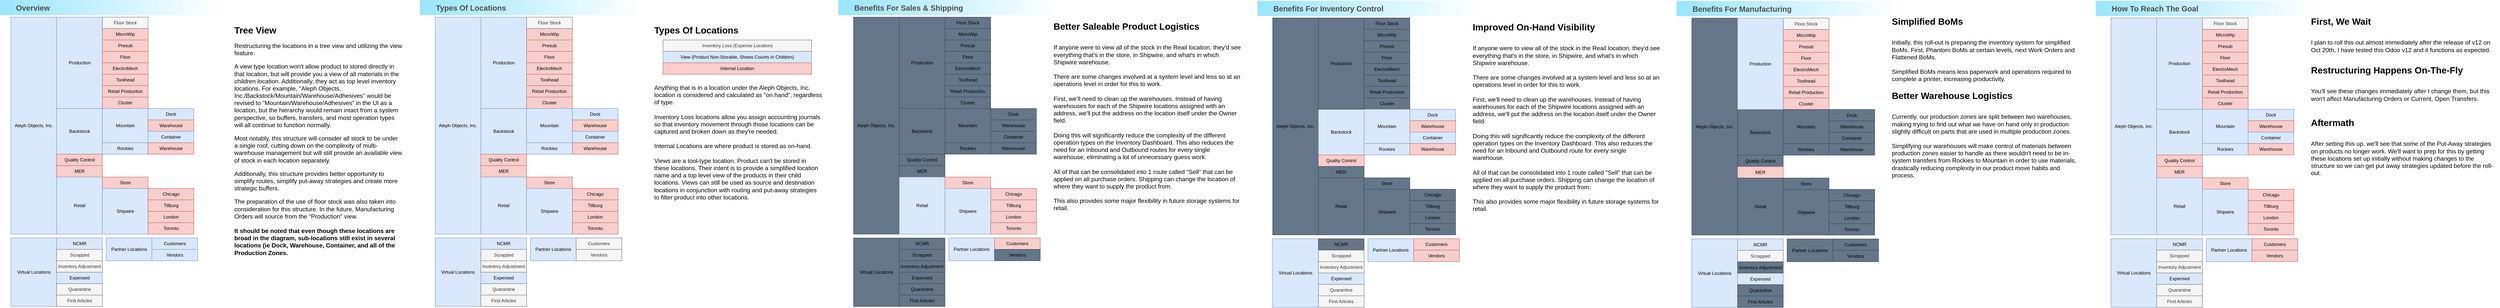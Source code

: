 <mxfile version="12.0.2" type="github" pages="1"><diagram id="IwXOUrJ9HpCT9MKFQ7hh" name="Page-1"><mxGraphModel dx="2031" dy="1116" grid="1" gridSize="10" guides="1" tooltips="1" connect="1" arrows="1" fold="1" page="1" pageScale="1" pageWidth="1100" pageHeight="850" math="0" shadow="0"><root><mxCell id="0"/><mxCell id="1" parent="0"/><mxCell id="HZ3fddJRtSAGn-6sM5Rj-41" value="&lt;h1&gt;Types Of Locations&lt;/h1&gt;" style="text;html=1;strokeColor=none;fillColor=none;spacing=5;spacingTop=-20;whiteSpace=wrap;overflow=hidden;rounded=0;" parent="1" vertex="1"><mxGeometry x="1712" y="80" width="450" height="40" as="geometry"/></mxCell><mxCell id="2v8Rb9A818CkN-3L1i9G-24" value="&lt;h1&gt;Tree View&lt;/h1&gt;&lt;p style=&quot;font-size: 16px&quot;&gt;&lt;font style=&quot;font-size: 16px&quot;&gt;Restructuring the locations in a tree view and utilizing the view feature.&lt;/font&gt;&lt;/p&gt;&lt;p style=&quot;font-size: 16px&quot;&gt;&lt;font style=&quot;font-size: 16px&quot;&gt;A view type location won't allow product to stored directly in that location, but will provide you a view of all materials in the children location. Additionally, they act as top level inventory locations. For example, &quot;Aleph Objects, Inc./Backstock/Mountain/Warehouse/Adhesives&quot; would be revised to &quot;Mountain/Warehouse/Adhesives&quot; in the UI as a location, but the hierarchy would remain intact from a system perspective, so buffers, transfers, and most operation types will all continue to function normally.&lt;/font&gt;&lt;/p&gt;&lt;p style=&quot;font-size: 16px&quot;&gt;Most notably, this structure will consider all stock to be under a single roof, cutting down on the complexity of multi-warehouse management but will still provide an available view of stock in each location separately.&lt;/p&gt;&lt;p style=&quot;font-size: 16px&quot;&gt;Additionally, this structure provides better opportunity to simplify routes, simplify put-away strategies and create more strategic buffers.&amp;nbsp;&lt;/p&gt;&lt;p style=&quot;font-size: 16px&quot;&gt;The preparation of the use of floor stock was also taken into consideration for this structure. In the future, Manufacturing Orders will source from the &quot;Production&quot; view.&lt;br&gt;&lt;br&gt;&lt;b&gt;It should be noted that even though these locations are broad in the diagram, sub-locations still exist in several locations (ie Dock, Warehouse, Container, and all of the Production Zones.&lt;/b&gt;&lt;/p&gt;" style="text;html=1;strokeColor=none;fillColor=none;spacing=5;spacingTop=-20;whiteSpace=wrap;overflow=hidden;rounded=0;" parent="1" vertex="1"><mxGeometry x="610" y="80" width="450" height="650" as="geometry"/></mxCell><mxCell id="Rr9qwiBM06RKi3jPoYR_-3" value="&lt;blockquote style=&quot;margin: 0 0 0 40px ; border: none ; padding: 0px&quot;&gt;Overview&lt;/blockquote&gt;" style="whiteSpace=wrap;html=1;shadow=0;dashed=0;fontSize=20;align=left;fillColor=#99e5ff;strokeColor=none;fontColor=#4D4D4D;fontStyle=1;gradientColor=#ffffff;gradientDirection=east;" parent="1" vertex="1"><mxGeometry y="20" width="580" height="40" as="geometry"/></mxCell><mxCell id="HZ3fddJRtSAGn-6sM5Rj-1" value="Aleph Objects, Inc." style="rounded=0;whiteSpace=wrap;html=1;fillColor=#dae8fc;strokeColor=#6c8ebf;" parent="1" vertex="1"><mxGeometry x="1142" y="65" width="120" height="570" as="geometry"/></mxCell><mxCell id="HZ3fddJRtSAGn-6sM5Rj-2" value="Backstock" style="rounded=0;whiteSpace=wrap;html=1;fillColor=#dae8fc;strokeColor=#6c8ebf;" parent="1" vertex="1"><mxGeometry x="1262" y="305" width="120" height="120" as="geometry"/></mxCell><mxCell id="HZ3fddJRtSAGn-6sM5Rj-3" value="Quality Control" style="rounded=0;whiteSpace=wrap;html=1;fillColor=#f8cecc;strokeColor=#b85450;" parent="1" vertex="1"><mxGeometry x="1262" y="425" width="120" height="30" as="geometry"/></mxCell><mxCell id="HZ3fddJRtSAGn-6sM5Rj-4" value="MER" style="rounded=0;whiteSpace=wrap;html=1;fillColor=#f8cecc;strokeColor=#b85450;" parent="1" vertex="1"><mxGeometry x="1262" y="455" width="120" height="30" as="geometry"/></mxCell><mxCell id="HZ3fddJRtSAGn-6sM5Rj-5" value="Production" style="rounded=0;whiteSpace=wrap;html=1;fillColor=#dae8fc;strokeColor=#6c8ebf;" parent="1" vertex="1"><mxGeometry x="1262" y="65" width="120" height="240" as="geometry"/></mxCell><mxCell id="HZ3fddJRtSAGn-6sM5Rj-6" value="MicroWip" style="rounded=0;whiteSpace=wrap;html=1;fillColor=#f8cecc;strokeColor=#b85450;" parent="1" vertex="1"><mxGeometry x="1382" y="95" width="120" height="30" as="geometry"/></mxCell><mxCell id="HZ3fddJRtSAGn-6sM5Rj-7" value="Presub" style="rounded=0;whiteSpace=wrap;html=1;fillColor=#f8cecc;strokeColor=#b85450;" parent="1" vertex="1"><mxGeometry x="1382" y="125" width="120" height="30" as="geometry"/></mxCell><mxCell id="HZ3fddJRtSAGn-6sM5Rj-8" value="Floor" style="rounded=0;whiteSpace=wrap;html=1;fillColor=#f8cecc;strokeColor=#b85450;" parent="1" vertex="1"><mxGeometry x="1382" y="155" width="120" height="30" as="geometry"/></mxCell><mxCell id="HZ3fddJRtSAGn-6sM5Rj-9" value="ElectroMech" style="rounded=0;whiteSpace=wrap;html=1;fillColor=#f8cecc;strokeColor=#b85450;" parent="1" vertex="1"><mxGeometry x="1382" y="185" width="120" height="30" as="geometry"/></mxCell><mxCell id="HZ3fddJRtSAGn-6sM5Rj-10" value="Toolhead" style="rounded=0;whiteSpace=wrap;html=1;fillColor=#f8cecc;strokeColor=#b85450;" parent="1" vertex="1"><mxGeometry x="1382" y="215" width="120" height="30" as="geometry"/></mxCell><mxCell id="HZ3fddJRtSAGn-6sM5Rj-11" value="Retail Production" style="rounded=0;whiteSpace=wrap;html=1;fillColor=#f8cecc;strokeColor=#b85450;" parent="1" vertex="1"><mxGeometry x="1382" y="245" width="120" height="30" as="geometry"/></mxCell><mxCell id="HZ3fddJRtSAGn-6sM5Rj-12" value="Cluster" style="rounded=0;whiteSpace=wrap;html=1;fillColor=#f8cecc;strokeColor=#b85450;" parent="1" vertex="1"><mxGeometry x="1382" y="275" width="120" height="30" as="geometry"/></mxCell><mxCell id="HZ3fddJRtSAGn-6sM5Rj-13" value="Mountain" style="rounded=0;whiteSpace=wrap;html=1;fillColor=#dae8fc;strokeColor=#6c8ebf;" parent="1" vertex="1"><mxGeometry x="1382" y="305" width="120" height="90" as="geometry"/></mxCell><mxCell id="HZ3fddJRtSAGn-6sM5Rj-14" value="Rockies" style="rounded=0;whiteSpace=wrap;html=1;fillColor=#dae8fc;strokeColor=#6c8ebf;" parent="1" vertex="1"><mxGeometry x="1382" y="395" width="120" height="30" as="geometry"/></mxCell><mxCell id="HZ3fddJRtSAGn-6sM5Rj-15" value="Dock" style="rounded=0;whiteSpace=wrap;html=1;fillColor=#dae8fc;strokeColor=#6c8ebf;" parent="1" vertex="1"><mxGeometry x="1502" y="305" width="120" height="30" as="geometry"/></mxCell><mxCell id="HZ3fddJRtSAGn-6sM5Rj-16" value="Warehouse" style="rounded=0;whiteSpace=wrap;html=1;fillColor=#f8cecc;strokeColor=#b85450;" parent="1" vertex="1"><mxGeometry x="1502" y="335" width="120" height="30" as="geometry"/></mxCell><mxCell id="HZ3fddJRtSAGn-6sM5Rj-17" value="Container" style="rounded=0;whiteSpace=wrap;html=1;fillColor=#dae8fc;strokeColor=#6c8ebf;" parent="1" vertex="1"><mxGeometry x="1502" y="365" width="120" height="30" as="geometry"/></mxCell><mxCell id="HZ3fddJRtSAGn-6sM5Rj-18" value="Warehouse" style="rounded=0;whiteSpace=wrap;html=1;fillColor=#f8cecc;strokeColor=#b85450;" parent="1" vertex="1"><mxGeometry x="1502" y="395" width="120" height="30" as="geometry"/></mxCell><mxCell id="HZ3fddJRtSAGn-6sM5Rj-19" value="Virtual Locations" style="rounded=0;whiteSpace=wrap;html=1;fillColor=#dae8fc;strokeColor=#6c8ebf;" parent="1" vertex="1"><mxGeometry x="1142" y="645" width="120" height="180" as="geometry"/></mxCell><mxCell id="HZ3fddJRtSAGn-6sM5Rj-20" value="NCMR" style="rounded=0;whiteSpace=wrap;html=1;fillColor=#dae8fc;strokeColor=#6c8ebf;" parent="1" vertex="1"><mxGeometry x="1262" y="645" width="120" height="30" as="geometry"/></mxCell><mxCell id="HZ3fddJRtSAGn-6sM5Rj-21" value="Expensed" style="rounded=0;whiteSpace=wrap;html=1;fillColor=#dae8fc;strokeColor=#6c8ebf;" parent="1" vertex="1"><mxGeometry x="1262" y="735" width="120" height="30" as="geometry"/></mxCell><mxCell id="HZ3fddJRtSAGn-6sM5Rj-22" value="Quarantine" style="rounded=0;whiteSpace=wrap;html=1;fillColor=#f5f5f5;strokeColor=#666666;fontColor=#333333;" parent="1" vertex="1"><mxGeometry x="1262" y="765" width="120" height="30" as="geometry"/></mxCell><mxCell id="HZ3fddJRtSAGn-6sM5Rj-23" value="Floor Stock" style="rounded=0;whiteSpace=wrap;html=1;fillColor=#f5f5f5;strokeColor=#666666;fontColor=#333333;" parent="1" vertex="1"><mxGeometry x="1382" y="65" width="120" height="30" as="geometry"/></mxCell><mxCell id="HZ3fddJRtSAGn-6sM5Rj-24" value="&lt;h1&gt;&lt;span style=&quot;font-size: 16px ; font-weight: 400&quot;&gt;&amp;nbsp;&lt;/span&gt;&lt;/h1&gt;&lt;div&gt;&lt;span style=&quot;font-size: 16px ; font-weight: 400&quot;&gt;Anything that is in a location under the Aleph Objects, Inc. location is considered and calculated as &quot;on hand&quot;, regardless of type.&amp;nbsp;&lt;/span&gt;&lt;/div&gt;&lt;div&gt;&lt;span style=&quot;font-size: 16px ; font-weight: 400&quot;&gt;&lt;br&gt;Inventory Loss locations allow you assign accounting journals so that inventory movement through those locations can be captured and broken down as they're needed.&lt;br&gt;&lt;/span&gt;&lt;/div&gt;&lt;div&gt;&lt;span style=&quot;font-size: 16px ; font-weight: 400&quot;&gt;&lt;br&gt;&lt;/span&gt;&lt;/div&gt;&lt;div&gt;&lt;span style=&quot;font-size: 16px&quot;&gt;Internal Locations are where product is stored as on-hand.&lt;br&gt;&lt;br&gt;Views are a tool-type location. Product can't be stored in these locations. Their intent is to provide a simplified location name and a top level view of the products in their child locations. Views can still be used as source and destination locations in conjunction with routing and put-away strategies to filter product into other locations.&lt;br&gt;&lt;br&gt;&lt;br&gt;&lt;/span&gt;&lt;/div&gt;" style="text;html=1;strokeColor=none;fillColor=none;spacing=5;spacingTop=-20;whiteSpace=wrap;overflow=hidden;rounded=0;" parent="1" vertex="1"><mxGeometry x="1712" y="190" width="450" height="540" as="geometry"/></mxCell><mxCell id="HZ3fddJRtSAGn-6sM5Rj-25" value="First Articles" style="rounded=0;whiteSpace=wrap;html=1;fillColor=#f5f5f5;strokeColor=#666666;fontColor=#333333;" parent="1" vertex="1"><mxGeometry x="1262" y="795" width="120" height="30" as="geometry"/></mxCell><mxCell id="HZ3fddJRtSAGn-6sM5Rj-26" value="Retail" style="rounded=0;whiteSpace=wrap;html=1;fillColor=#dae8fc;strokeColor=#6c8ebf;" parent="1" vertex="1"><mxGeometry x="1262" y="485" width="120" height="150" as="geometry"/></mxCell><mxCell id="HZ3fddJRtSAGn-6sM5Rj-27" value="Store" style="rounded=0;whiteSpace=wrap;html=1;fillColor=#f8cecc;strokeColor=#b85450;" parent="1" vertex="1"><mxGeometry x="1382" y="485" width="120" height="30" as="geometry"/></mxCell><mxCell id="HZ3fddJRtSAGn-6sM5Rj-28" value="Shipwire" style="rounded=0;whiteSpace=wrap;html=1;fillColor=#dae8fc;strokeColor=#6c8ebf;" parent="1" vertex="1"><mxGeometry x="1382" y="515" width="120" height="120" as="geometry"/></mxCell><mxCell id="HZ3fddJRtSAGn-6sM5Rj-29" value="Chicago" style="rounded=0;whiteSpace=wrap;html=1;fillColor=#f8cecc;strokeColor=#b85450;" parent="1" vertex="1"><mxGeometry x="1502" y="515" width="120" height="30" as="geometry"/></mxCell><mxCell id="HZ3fddJRtSAGn-6sM5Rj-30" value="Tillburg" style="rounded=0;whiteSpace=wrap;html=1;fillColor=#f8cecc;strokeColor=#b85450;" parent="1" vertex="1"><mxGeometry x="1502" y="545" width="120" height="30" as="geometry"/></mxCell><mxCell id="HZ3fddJRtSAGn-6sM5Rj-31" value="London" style="rounded=0;whiteSpace=wrap;html=1;fillColor=#f8cecc;strokeColor=#b85450;" parent="1" vertex="1"><mxGeometry x="1502" y="575" width="120" height="30" as="geometry"/></mxCell><mxCell id="HZ3fddJRtSAGn-6sM5Rj-32" value="Toronto" style="rounded=0;whiteSpace=wrap;html=1;fillColor=#f8cecc;strokeColor=#b85450;" parent="1" vertex="1"><mxGeometry x="1502" y="605" width="120" height="30" as="geometry"/></mxCell><mxCell id="HZ3fddJRtSAGn-6sM5Rj-33" value="Partner Locations" style="rounded=0;whiteSpace=wrap;html=1;fillColor=#dae8fc;strokeColor=#6c8ebf;" parent="1" vertex="1"><mxGeometry x="1392" y="645" width="120" height="60" as="geometry"/></mxCell><mxCell id="HZ3fddJRtSAGn-6sM5Rj-34" value="Customers" style="rounded=0;whiteSpace=wrap;html=1;fillColor=#f5f5f5;strokeColor=#666666;fontColor=#333333;" parent="1" vertex="1"><mxGeometry x="1512" y="645" width="120" height="30" as="geometry"/></mxCell><mxCell id="HZ3fddJRtSAGn-6sM5Rj-35" value="Vendors" style="rounded=0;whiteSpace=wrap;html=1;fillColor=#f5f5f5;strokeColor=#666666;fontColor=#333333;" parent="1" vertex="1"><mxGeometry x="1512" y="675" width="120" height="30" as="geometry"/></mxCell><mxCell id="HZ3fddJRtSAGn-6sM5Rj-36" value="&lt;blockquote style=&quot;margin: 0 0 0 40px ; border: none ; padding: 0px&quot;&gt;Types Of Locations&lt;/blockquote&gt;" style="whiteSpace=wrap;html=1;shadow=0;dashed=0;fontSize=20;align=left;fillColor=#99e5ff;strokeColor=none;fontColor=#4D4D4D;fontStyle=1;gradientColor=#ffffff;gradientDirection=east;" parent="1" vertex="1"><mxGeometry x="1102" y="20" width="580" height="40" as="geometry"/></mxCell><mxCell id="HZ3fddJRtSAGn-6sM5Rj-37" value="View (Product Non-Storable, Shows Counts In Children)" style="rounded=0;whiteSpace=wrap;html=1;fillColor=#dae8fc;strokeColor=#6c8ebf;" parent="1" vertex="1"><mxGeometry x="1740" y="155" width="390" height="30" as="geometry"/></mxCell><mxCell id="HZ3fddJRtSAGn-6sM5Rj-38" value="Internal Location" style="rounded=0;whiteSpace=wrap;html=1;fillColor=#f8cecc;strokeColor=#b85450;" parent="1" vertex="1"><mxGeometry x="1740" y="185" width="390" height="30" as="geometry"/></mxCell><mxCell id="HZ3fddJRtSAGn-6sM5Rj-40" value="Inventory Loss (Expense Location)" style="rounded=0;whiteSpace=wrap;html=1;fillColor=#f5f5f5;strokeColor=#666666;fontColor=#333333;" parent="1" vertex="1"><mxGeometry x="1740" y="125" width="390" height="30" as="geometry"/></mxCell><mxCell id="HZ3fddJRtSAGn-6sM5Rj-42" value="Scrapped" style="rounded=0;whiteSpace=wrap;html=1;fillColor=#f5f5f5;strokeColor=#666666;fontColor=#333333;" parent="1" vertex="1"><mxGeometry x="1262" y="675" width="120" height="30" as="geometry"/></mxCell><mxCell id="HZ3fddJRtSAGn-6sM5Rj-43" value="Inventory Adjustment" style="rounded=0;whiteSpace=wrap;html=1;fillColor=#f5f5f5;strokeColor=#666666;fontColor=#333333;" parent="1" vertex="1"><mxGeometry x="1262" y="705" width="120" height="30" as="geometry"/></mxCell><mxCell id="HZ3fddJRtSAGn-6sM5Rj-44" value="Aleph Objects, Inc." style="rounded=0;whiteSpace=wrap;html=1;fillColor=#dae8fc;strokeColor=#6c8ebf;" parent="1" vertex="1"><mxGeometry x="28.571" y="65" width="120" height="570" as="geometry"/></mxCell><mxCell id="HZ3fddJRtSAGn-6sM5Rj-45" value="Backstock" style="rounded=0;whiteSpace=wrap;html=1;fillColor=#dae8fc;strokeColor=#6c8ebf;" parent="1" vertex="1"><mxGeometry x="148.571" y="305" width="120" height="120" as="geometry"/></mxCell><mxCell id="HZ3fddJRtSAGn-6sM5Rj-46" value="Quality Control" style="rounded=0;whiteSpace=wrap;html=1;fillColor=#f8cecc;strokeColor=#b85450;" parent="1" vertex="1"><mxGeometry x="148.571" y="425" width="120" height="30" as="geometry"/></mxCell><mxCell id="HZ3fddJRtSAGn-6sM5Rj-47" value="MER" style="rounded=0;whiteSpace=wrap;html=1;fillColor=#f8cecc;strokeColor=#b85450;" parent="1" vertex="1"><mxGeometry x="148.571" y="455" width="120" height="30" as="geometry"/></mxCell><mxCell id="HZ3fddJRtSAGn-6sM5Rj-48" value="Production" style="rounded=0;whiteSpace=wrap;html=1;fillColor=#dae8fc;strokeColor=#6c8ebf;" parent="1" vertex="1"><mxGeometry x="148.571" y="65" width="120" height="240" as="geometry"/></mxCell><mxCell id="HZ3fddJRtSAGn-6sM5Rj-49" value="MicroWip" style="rounded=0;whiteSpace=wrap;html=1;fillColor=#f8cecc;strokeColor=#b85450;" parent="1" vertex="1"><mxGeometry x="268.571" y="95" width="120" height="30" as="geometry"/></mxCell><mxCell id="HZ3fddJRtSAGn-6sM5Rj-50" value="Presub" style="rounded=0;whiteSpace=wrap;html=1;fillColor=#f8cecc;strokeColor=#b85450;" parent="1" vertex="1"><mxGeometry x="268.571" y="125" width="120" height="30" as="geometry"/></mxCell><mxCell id="HZ3fddJRtSAGn-6sM5Rj-51" value="Floor" style="rounded=0;whiteSpace=wrap;html=1;fillColor=#f8cecc;strokeColor=#b85450;" parent="1" vertex="1"><mxGeometry x="268.571" y="155" width="120" height="30" as="geometry"/></mxCell><mxCell id="HZ3fddJRtSAGn-6sM5Rj-52" value="ElectroMech" style="rounded=0;whiteSpace=wrap;html=1;fillColor=#f8cecc;strokeColor=#b85450;" parent="1" vertex="1"><mxGeometry x="268.571" y="185" width="120" height="30" as="geometry"/></mxCell><mxCell id="HZ3fddJRtSAGn-6sM5Rj-53" value="Toolhead" style="rounded=0;whiteSpace=wrap;html=1;fillColor=#f8cecc;strokeColor=#b85450;" parent="1" vertex="1"><mxGeometry x="268.571" y="215" width="120" height="30" as="geometry"/></mxCell><mxCell id="HZ3fddJRtSAGn-6sM5Rj-54" value="Retail Production" style="rounded=0;whiteSpace=wrap;html=1;fillColor=#f8cecc;strokeColor=#b85450;" parent="1" vertex="1"><mxGeometry x="268.571" y="245" width="120" height="30" as="geometry"/></mxCell><mxCell id="HZ3fddJRtSAGn-6sM5Rj-55" value="Cluster" style="rounded=0;whiteSpace=wrap;html=1;fillColor=#f8cecc;strokeColor=#b85450;" parent="1" vertex="1"><mxGeometry x="268.571" y="275" width="120" height="30" as="geometry"/></mxCell><mxCell id="HZ3fddJRtSAGn-6sM5Rj-56" value="Mountain" style="rounded=0;whiteSpace=wrap;html=1;fillColor=#dae8fc;strokeColor=#6c8ebf;" parent="1" vertex="1"><mxGeometry x="268.571" y="305" width="120" height="90" as="geometry"/></mxCell><mxCell id="HZ3fddJRtSAGn-6sM5Rj-57" value="Rockies" style="rounded=0;whiteSpace=wrap;html=1;fillColor=#dae8fc;strokeColor=#6c8ebf;" parent="1" vertex="1"><mxGeometry x="268.571" y="395" width="120" height="30" as="geometry"/></mxCell><mxCell id="HZ3fddJRtSAGn-6sM5Rj-58" value="Dock" style="rounded=0;whiteSpace=wrap;html=1;fillColor=#dae8fc;strokeColor=#6c8ebf;" parent="1" vertex="1"><mxGeometry x="388.571" y="305" width="120" height="30" as="geometry"/></mxCell><mxCell id="HZ3fddJRtSAGn-6sM5Rj-59" value="Warehouse" style="rounded=0;whiteSpace=wrap;html=1;fillColor=#f8cecc;strokeColor=#b85450;" parent="1" vertex="1"><mxGeometry x="388.571" y="335" width="120" height="30" as="geometry"/></mxCell><mxCell id="HZ3fddJRtSAGn-6sM5Rj-60" value="Container" style="rounded=0;whiteSpace=wrap;html=1;fillColor=#dae8fc;strokeColor=#6c8ebf;" parent="1" vertex="1"><mxGeometry x="388.571" y="365" width="120" height="30" as="geometry"/></mxCell><mxCell id="HZ3fddJRtSAGn-6sM5Rj-61" value="Warehouse" style="rounded=0;whiteSpace=wrap;html=1;fillColor=#f8cecc;strokeColor=#b85450;" parent="1" vertex="1"><mxGeometry x="388.571" y="395" width="120" height="30" as="geometry"/></mxCell><mxCell id="HZ3fddJRtSAGn-6sM5Rj-62" value="Virtual Locations" style="rounded=0;whiteSpace=wrap;html=1;fillColor=#dae8fc;strokeColor=#6c8ebf;" parent="1" vertex="1"><mxGeometry x="28.571" y="645" width="120" height="180" as="geometry"/></mxCell><mxCell id="HZ3fddJRtSAGn-6sM5Rj-63" value="NCMR" style="rounded=0;whiteSpace=wrap;html=1;fillColor=#dae8fc;strokeColor=#6c8ebf;" parent="1" vertex="1"><mxGeometry x="148.571" y="645" width="120" height="30" as="geometry"/></mxCell><mxCell id="HZ3fddJRtSAGn-6sM5Rj-64" value="Expensed" style="rounded=0;whiteSpace=wrap;html=1;fillColor=#dae8fc;strokeColor=#6c8ebf;" parent="1" vertex="1"><mxGeometry x="148.571" y="735" width="120" height="30" as="geometry"/></mxCell><mxCell id="HZ3fddJRtSAGn-6sM5Rj-65" value="Quarantine" style="rounded=0;whiteSpace=wrap;html=1;fillColor=#f5f5f5;strokeColor=#666666;fontColor=#333333;" parent="1" vertex="1"><mxGeometry x="148.571" y="765" width="120" height="30" as="geometry"/></mxCell><mxCell id="HZ3fddJRtSAGn-6sM5Rj-66" value="Floor Stock" style="rounded=0;whiteSpace=wrap;html=1;fillColor=#f5f5f5;strokeColor=#666666;fontColor=#333333;" parent="1" vertex="1"><mxGeometry x="268.571" y="65" width="120" height="30" as="geometry"/></mxCell><mxCell id="HZ3fddJRtSAGn-6sM5Rj-67" value="First Articles" style="rounded=0;whiteSpace=wrap;html=1;fillColor=#f5f5f5;strokeColor=#666666;fontColor=#333333;" parent="1" vertex="1"><mxGeometry x="148.571" y="795" width="120" height="30" as="geometry"/></mxCell><mxCell id="HZ3fddJRtSAGn-6sM5Rj-68" value="Retail" style="rounded=0;whiteSpace=wrap;html=1;fillColor=#dae8fc;strokeColor=#6c8ebf;" parent="1" vertex="1"><mxGeometry x="148.571" y="485" width="120" height="150" as="geometry"/></mxCell><mxCell id="HZ3fddJRtSAGn-6sM5Rj-69" value="Store" style="rounded=0;whiteSpace=wrap;html=1;fillColor=#f8cecc;strokeColor=#b85450;" parent="1" vertex="1"><mxGeometry x="268.571" y="485" width="120" height="30" as="geometry"/></mxCell><mxCell id="HZ3fddJRtSAGn-6sM5Rj-70" value="Shipwire" style="rounded=0;whiteSpace=wrap;html=1;fillColor=#dae8fc;strokeColor=#6c8ebf;" parent="1" vertex="1"><mxGeometry x="268.571" y="515" width="120" height="120" as="geometry"/></mxCell><mxCell id="HZ3fddJRtSAGn-6sM5Rj-71" value="Chicago" style="rounded=0;whiteSpace=wrap;html=1;fillColor=#f8cecc;strokeColor=#b85450;" parent="1" vertex="1"><mxGeometry x="388.571" y="515" width="120" height="30" as="geometry"/></mxCell><mxCell id="HZ3fddJRtSAGn-6sM5Rj-72" value="Tillburg" style="rounded=0;whiteSpace=wrap;html=1;fillColor=#f8cecc;strokeColor=#b85450;" parent="1" vertex="1"><mxGeometry x="388.571" y="545" width="120" height="30" as="geometry"/></mxCell><mxCell id="HZ3fddJRtSAGn-6sM5Rj-73" value="London" style="rounded=0;whiteSpace=wrap;html=1;fillColor=#f8cecc;strokeColor=#b85450;" parent="1" vertex="1"><mxGeometry x="388.571" y="575" width="120" height="30" as="geometry"/></mxCell><mxCell id="HZ3fddJRtSAGn-6sM5Rj-74" value="Toronto" style="rounded=0;whiteSpace=wrap;html=1;fillColor=#f8cecc;strokeColor=#b85450;" parent="1" vertex="1"><mxGeometry x="388.571" y="605" width="120" height="30" as="geometry"/></mxCell><mxCell id="HZ3fddJRtSAGn-6sM5Rj-75" value="Partner Locations" style="rounded=0;whiteSpace=wrap;html=1;fillColor=#dae8fc;strokeColor=#6c8ebf;" parent="1" vertex="1"><mxGeometry x="278.571" y="645" width="120" height="60" as="geometry"/></mxCell><mxCell id="HZ3fddJRtSAGn-6sM5Rj-76" value="Customers" style="rounded=0;whiteSpace=wrap;html=1;fillColor=#dae8fc;strokeColor=#6c8ebf;" parent="1" vertex="1"><mxGeometry x="398.571" y="645" width="120" height="30" as="geometry"/></mxCell><mxCell id="HZ3fddJRtSAGn-6sM5Rj-77" value="Vendors" style="rounded=0;whiteSpace=wrap;html=1;fillColor=#dae8fc;strokeColor=#6c8ebf;" parent="1" vertex="1"><mxGeometry x="398.571" y="675" width="120" height="30" as="geometry"/></mxCell><mxCell id="HZ3fddJRtSAGn-6sM5Rj-78" value="Scrapped" style="rounded=0;whiteSpace=wrap;html=1;fillColor=#f5f5f5;strokeColor=#666666;fontColor=#333333;" parent="1" vertex="1"><mxGeometry x="148.571" y="675" width="120" height="30" as="geometry"/></mxCell><mxCell id="HZ3fddJRtSAGn-6sM5Rj-79" value="Inventory Adjustment" style="rounded=0;whiteSpace=wrap;html=1;fillColor=#f5f5f5;strokeColor=#666666;fontColor=#333333;" parent="1" vertex="1"><mxGeometry x="148.571" y="705" width="120" height="30" as="geometry"/></mxCell><mxCell id="HZ3fddJRtSAGn-6sM5Rj-81" value="Aleph Objects, Inc." style="rounded=0;whiteSpace=wrap;html=1;fillColor=#647687;strokeColor=#314354;fontColor=#000000;" parent="1" vertex="1"><mxGeometry x="2240" y="65" width="120" height="570" as="geometry"/></mxCell><mxCell id="HZ3fddJRtSAGn-6sM5Rj-82" value="Backstock" style="rounded=0;whiteSpace=wrap;html=1;fillColor=#647687;shadow=0;glass=0;strokeColor=#314354;fontColor=#000000;" parent="1" vertex="1"><mxGeometry x="2360" y="305" width="120" height="120" as="geometry"/></mxCell><mxCell id="HZ3fddJRtSAGn-6sM5Rj-83" value="Quality Control" style="rounded=0;whiteSpace=wrap;html=1;fillColor=#647687;shadow=0;glass=0;strokeColor=#314354;fontColor=#000000;" parent="1" vertex="1"><mxGeometry x="2360" y="425" width="120" height="30" as="geometry"/></mxCell><mxCell id="HZ3fddJRtSAGn-6sM5Rj-84" value="MER" style="rounded=0;whiteSpace=wrap;html=1;fillColor=#647687;shadow=0;glass=0;strokeColor=#314354;fontColor=#000000;" parent="1" vertex="1"><mxGeometry x="2360" y="455" width="120" height="30" as="geometry"/></mxCell><mxCell id="HZ3fddJRtSAGn-6sM5Rj-85" value="Production" style="rounded=0;whiteSpace=wrap;html=1;fillColor=#647687;shadow=0;glass=0;strokeColor=#314354;fontColor=#000000;" parent="1" vertex="1"><mxGeometry x="2360" y="65" width="120" height="240" as="geometry"/></mxCell><mxCell id="HZ3fddJRtSAGn-6sM5Rj-86" value="MicroWip" style="rounded=0;whiteSpace=wrap;html=1;fillColor=#647687;shadow=0;glass=0;strokeColor=#314354;fontColor=#000000;" parent="1" vertex="1"><mxGeometry x="2480" y="95" width="120" height="30" as="geometry"/></mxCell><mxCell id="HZ3fddJRtSAGn-6sM5Rj-87" value="Presub" style="rounded=0;whiteSpace=wrap;html=1;fillColor=#647687;shadow=0;glass=0;strokeColor=#314354;fontColor=#000000;" parent="1" vertex="1"><mxGeometry x="2480" y="125" width="120" height="30" as="geometry"/></mxCell><mxCell id="HZ3fddJRtSAGn-6sM5Rj-88" value="Floor" style="rounded=0;whiteSpace=wrap;html=1;fillColor=#647687;shadow=0;glass=0;strokeColor=#314354;fontColor=#000000;" parent="1" vertex="1"><mxGeometry x="2480" y="155" width="120" height="30" as="geometry"/></mxCell><mxCell id="HZ3fddJRtSAGn-6sM5Rj-89" value="ElectroMech" style="rounded=0;whiteSpace=wrap;html=1;fillColor=#647687;shadow=0;glass=0;strokeColor=#314354;fontColor=#000000;" parent="1" vertex="1"><mxGeometry x="2480" y="185" width="120" height="30" as="geometry"/></mxCell><mxCell id="HZ3fddJRtSAGn-6sM5Rj-90" value="Toolhead" style="rounded=0;whiteSpace=wrap;html=1;fillColor=#647687;shadow=0;glass=0;strokeColor=#314354;fontColor=#000000;" parent="1" vertex="1"><mxGeometry x="2480" y="215" width="120" height="30" as="geometry"/></mxCell><mxCell id="HZ3fddJRtSAGn-6sM5Rj-91" value="Retail Production" style="rounded=0;whiteSpace=wrap;html=1;fillColor=#647687;shadow=0;glass=0;strokeColor=#314354;fontColor=#000000;" parent="1" vertex="1"><mxGeometry x="2480" y="245" width="120" height="30" as="geometry"/></mxCell><mxCell id="HZ3fddJRtSAGn-6sM5Rj-92" value="Cluster" style="rounded=0;whiteSpace=wrap;html=1;fillColor=#647687;shadow=0;glass=0;strokeColor=#314354;fontColor=#000000;" parent="1" vertex="1"><mxGeometry x="2480" y="275" width="120" height="30" as="geometry"/></mxCell><mxCell id="HZ3fddJRtSAGn-6sM5Rj-93" value="Mountain" style="rounded=0;whiteSpace=wrap;html=1;fillColor=#647687;shadow=0;glass=0;strokeColor=#314354;fontColor=#000000;" parent="1" vertex="1"><mxGeometry x="2480" y="305" width="120" height="90" as="geometry"/></mxCell><mxCell id="HZ3fddJRtSAGn-6sM5Rj-94" value="Rockies" style="rounded=0;whiteSpace=wrap;html=1;fillColor=#647687;shadow=0;glass=0;strokeColor=#314354;fontColor=#000000;" parent="1" vertex="1"><mxGeometry x="2480" y="395" width="120" height="30" as="geometry"/></mxCell><mxCell id="HZ3fddJRtSAGn-6sM5Rj-95" value="Dock" style="rounded=0;whiteSpace=wrap;html=1;fillColor=#647687;shadow=0;glass=0;strokeColor=#314354;fontColor=#000000;" parent="1" vertex="1"><mxGeometry x="2600" y="305" width="120" height="30" as="geometry"/></mxCell><mxCell id="HZ3fddJRtSAGn-6sM5Rj-96" value="Warehouse" style="rounded=0;whiteSpace=wrap;html=1;fillColor=#647687;shadow=0;glass=0;strokeColor=#314354;fontColor=#000000;" parent="1" vertex="1"><mxGeometry x="2600" y="335" width="120" height="30" as="geometry"/></mxCell><mxCell id="HZ3fddJRtSAGn-6sM5Rj-97" value="Container" style="rounded=0;whiteSpace=wrap;html=1;fillColor=#647687;shadow=0;glass=0;strokeColor=#314354;fontColor=#000000;" parent="1" vertex="1"><mxGeometry x="2600" y="365" width="120" height="30" as="geometry"/></mxCell><mxCell id="HZ3fddJRtSAGn-6sM5Rj-98" value="Warehouse" style="rounded=0;whiteSpace=wrap;html=1;fillColor=#647687;shadow=0;glass=0;strokeColor=#314354;fontColor=#000000;" parent="1" vertex="1"><mxGeometry x="2600" y="395" width="120" height="30" as="geometry"/></mxCell><mxCell id="HZ3fddJRtSAGn-6sM5Rj-99" value="Virtual Locations" style="rounded=0;whiteSpace=wrap;html=1;fillColor=#647687;strokeColor=#314354;fontColor=#000000;" parent="1" vertex="1"><mxGeometry x="2240" y="645" width="120" height="180" as="geometry"/></mxCell><mxCell id="HZ3fddJRtSAGn-6sM5Rj-100" value="NCMR" style="rounded=0;whiteSpace=wrap;html=1;fillColor=#647687;strokeColor=#314354;fontColor=#000000;" parent="1" vertex="1"><mxGeometry x="2360" y="645" width="120" height="30" as="geometry"/></mxCell><mxCell id="HZ3fddJRtSAGn-6sM5Rj-101" value="Expensed" style="rounded=0;whiteSpace=wrap;html=1;fillColor=#647687;strokeColor=#314354;fontColor=#000000;" parent="1" vertex="1"><mxGeometry x="2360" y="735" width="120" height="30" as="geometry"/></mxCell><mxCell id="HZ3fddJRtSAGn-6sM5Rj-102" value="Quarantine" style="rounded=0;whiteSpace=wrap;html=1;fillColor=#647687;strokeColor=#314354;fontColor=#000000;" parent="1" vertex="1"><mxGeometry x="2360" y="765" width="120" height="30" as="geometry"/></mxCell><mxCell id="HZ3fddJRtSAGn-6sM5Rj-103" value="Floor Stock" style="rounded=0;whiteSpace=wrap;html=1;fillColor=#647687;shadow=0;glass=0;strokeColor=#314354;fontColor=#000000;" parent="1" vertex="1"><mxGeometry x="2480" y="65" width="120" height="30" as="geometry"/></mxCell><mxCell id="HZ3fddJRtSAGn-6sM5Rj-104" value="&lt;h1&gt;Better Saleable Product Logistics&lt;/h1&gt;&lt;div&gt;&lt;br&gt;&lt;/div&gt;&lt;div&gt;&lt;span style=&quot;font-size: 16px&quot;&gt;If anyone were to view all of the stock in the Reail location, they'd see everything that's in the store, in Shipwire, and what's in which Shipwire warehouse.&lt;br&gt;&lt;/span&gt;&lt;/div&gt;&lt;div&gt;&lt;span style=&quot;font-size: 16px&quot;&gt;&lt;br&gt;&lt;/span&gt;&lt;/div&gt;&lt;div&gt;&lt;span style=&quot;font-size: 16px&quot;&gt;There are some changes involved at a system level and less so at an operations level in order for this to work.&amp;nbsp;&lt;/span&gt;&lt;/div&gt;&lt;div&gt;&lt;span style=&quot;font-size: 16px&quot;&gt;&lt;br&gt;&lt;/span&gt;&lt;/div&gt;&lt;div&gt;&lt;span style=&quot;font-size: 16px&quot;&gt;First, we'll need to clean up the warehouses. Instead of having warehouses for each of the Shipwire locations assigned with an address, we'll put the address on the location itself under the Owner field.&amp;nbsp;&lt;/span&gt;&lt;/div&gt;&lt;div&gt;&lt;span style=&quot;font-size: 16px&quot;&gt;&lt;br&gt;&lt;/span&gt;&lt;/div&gt;&lt;div&gt;&lt;span style=&quot;font-size: 16px&quot;&gt;Doing this will significantly reduce the complexity of the different operation types on the Inventory Dashboard. This also reduces the need for an Inbound and Outbound routes for every single warehouse, eliminating a lot of unnecessary guess work.&lt;/span&gt;&lt;/div&gt;&lt;div&gt;&lt;span style=&quot;font-size: 16px&quot;&gt;&lt;br&gt;&lt;/span&gt;&lt;/div&gt;&lt;div&gt;&lt;span style=&quot;font-size: 16px&quot;&gt;All of that can be consolidated into 1 route called &quot;Sell&quot; that can be applied on all purchase orders. Shipping can change the location of where they want to supply the product from.&lt;br&gt;&lt;br&gt;This also provides some major flexibility in future storage systems for retail.&lt;/span&gt;&lt;/div&gt;" style="text;html=1;strokeColor=none;fillColor=none;spacing=5;spacingTop=-20;whiteSpace=wrap;overflow=hidden;rounded=0;" parent="1" vertex="1"><mxGeometry x="2760" y="70" width="500" height="660" as="geometry"/></mxCell><mxCell id="HZ3fddJRtSAGn-6sM5Rj-105" value="First Articles" style="rounded=0;whiteSpace=wrap;html=1;fillColor=#647687;strokeColor=#314354;fontColor=#000000;" parent="1" vertex="1"><mxGeometry x="2360" y="795" width="120" height="30" as="geometry"/></mxCell><mxCell id="HZ3fddJRtSAGn-6sM5Rj-106" value="Retail" style="rounded=0;whiteSpace=wrap;html=1;fillColor=#dae8fc;strokeColor=#6c8ebf;" parent="1" vertex="1"><mxGeometry x="2360" y="485" width="120" height="150" as="geometry"/></mxCell><mxCell id="HZ3fddJRtSAGn-6sM5Rj-107" value="Store" style="rounded=0;whiteSpace=wrap;html=1;fillColor=#f8cecc;strokeColor=#b85450;" parent="1" vertex="1"><mxGeometry x="2480" y="485" width="120" height="30" as="geometry"/></mxCell><mxCell id="HZ3fddJRtSAGn-6sM5Rj-108" value="Shipwire" style="rounded=0;whiteSpace=wrap;html=1;fillColor=#dae8fc;strokeColor=#6c8ebf;" parent="1" vertex="1"><mxGeometry x="2480" y="515" width="120" height="120" as="geometry"/></mxCell><mxCell id="HZ3fddJRtSAGn-6sM5Rj-109" value="Chicago" style="rounded=0;whiteSpace=wrap;html=1;fillColor=#f8cecc;strokeColor=#b85450;" parent="1" vertex="1"><mxGeometry x="2600" y="515" width="120" height="30" as="geometry"/></mxCell><mxCell id="HZ3fddJRtSAGn-6sM5Rj-110" value="Tillburg" style="rounded=0;whiteSpace=wrap;html=1;fillColor=#f8cecc;strokeColor=#b85450;" parent="1" vertex="1"><mxGeometry x="2600" y="545" width="120" height="30" as="geometry"/></mxCell><mxCell id="HZ3fddJRtSAGn-6sM5Rj-111" value="London" style="rounded=0;whiteSpace=wrap;html=1;fillColor=#f8cecc;strokeColor=#b85450;" parent="1" vertex="1"><mxGeometry x="2600" y="575" width="120" height="30" as="geometry"/></mxCell><mxCell id="HZ3fddJRtSAGn-6sM5Rj-112" value="Toronto" style="rounded=0;whiteSpace=wrap;html=1;fillColor=#f8cecc;strokeColor=#b85450;" parent="1" vertex="1"><mxGeometry x="2600" y="605" width="120" height="30" as="geometry"/></mxCell><mxCell id="HZ3fddJRtSAGn-6sM5Rj-113" value="Partner Locations" style="rounded=0;whiteSpace=wrap;html=1;fillColor=#dae8fc;strokeColor=#6c8ebf;" parent="1" vertex="1"><mxGeometry x="2490" y="645" width="120" height="60" as="geometry"/></mxCell><mxCell id="HZ3fddJRtSAGn-6sM5Rj-114" value="Customers" style="rounded=0;whiteSpace=wrap;html=1;fillColor=#f8cecc;strokeColor=#b85450;" parent="1" vertex="1"><mxGeometry x="2610" y="645" width="120" height="30" as="geometry"/></mxCell><mxCell id="HZ3fddJRtSAGn-6sM5Rj-115" value="Vendors" style="rounded=0;whiteSpace=wrap;html=1;fillColor=#647687;strokeColor=#314354;fontColor=#000000;" parent="1" vertex="1"><mxGeometry x="2610" y="675" width="120" height="30" as="geometry"/></mxCell><mxCell id="HZ3fddJRtSAGn-6sM5Rj-116" value="&lt;blockquote style=&quot;margin: 0 0 0 40px ; border: none ; padding: 0px&quot;&gt;Benefits For Sales &amp;amp; Shipping&lt;/blockquote&gt;" style="whiteSpace=wrap;html=1;shadow=0;dashed=0;fontSize=20;align=left;fillColor=#99e5ff;strokeColor=none;fontColor=#4D4D4D;fontStyle=1;gradientColor=#ffffff;gradientDirection=east;" parent="1" vertex="1"><mxGeometry x="2200" y="20" width="580" height="40" as="geometry"/></mxCell><mxCell id="HZ3fddJRtSAGn-6sM5Rj-120" value="Scrapped" style="rounded=0;whiteSpace=wrap;html=1;fillColor=#647687;strokeColor=#314354;fontColor=#000000;" parent="1" vertex="1"><mxGeometry x="2360" y="675" width="120" height="30" as="geometry"/></mxCell><mxCell id="HZ3fddJRtSAGn-6sM5Rj-121" value="Inventory Adjustment" style="rounded=0;whiteSpace=wrap;html=1;fillColor=#647687;strokeColor=#314354;fontColor=#000000;" parent="1" vertex="1"><mxGeometry x="2360" y="705" width="120" height="30" as="geometry"/></mxCell><mxCell id="HZ3fddJRtSAGn-6sM5Rj-122" value="Aleph Objects, Inc." style="rounded=0;whiteSpace=wrap;html=1;fillColor=#647687;strokeColor=#314354;fontColor=#000000;" parent="1" vertex="1"><mxGeometry x="3340" y="67" width="120" height="570" as="geometry"/></mxCell><mxCell id="HZ3fddJRtSAGn-6sM5Rj-123" value="Backstock" style="rounded=0;whiteSpace=wrap;html=1;fillColor=#dae8fc;shadow=0;glass=0;strokeColor=#6c8ebf;" parent="1" vertex="1"><mxGeometry x="3460" y="307" width="120" height="120" as="geometry"/></mxCell><mxCell id="HZ3fddJRtSAGn-6sM5Rj-124" value="Quality Control" style="rounded=0;whiteSpace=wrap;html=1;fillColor=#f8cecc;shadow=0;glass=0;strokeColor=#b85450;" parent="1" vertex="1"><mxGeometry x="3460" y="427" width="120" height="30" as="geometry"/></mxCell><mxCell id="HZ3fddJRtSAGn-6sM5Rj-125" value="MER" style="rounded=0;whiteSpace=wrap;html=1;fillColor=#647687;shadow=0;glass=0;strokeColor=#314354;fontColor=#000000;" parent="1" vertex="1"><mxGeometry x="3460" y="457" width="120" height="30" as="geometry"/></mxCell><mxCell id="HZ3fddJRtSAGn-6sM5Rj-126" value="Production" style="rounded=0;whiteSpace=wrap;html=1;fillColor=#647687;shadow=0;glass=0;strokeColor=#314354;fontColor=#000000;" parent="1" vertex="1"><mxGeometry x="3460" y="67" width="120" height="240" as="geometry"/></mxCell><mxCell id="HZ3fddJRtSAGn-6sM5Rj-127" value="MicroWip" style="rounded=0;whiteSpace=wrap;html=1;fillColor=#647687;shadow=0;glass=0;strokeColor=#314354;fontColor=#000000;" parent="1" vertex="1"><mxGeometry x="3580" y="97" width="120" height="30" as="geometry"/></mxCell><mxCell id="HZ3fddJRtSAGn-6sM5Rj-128" value="Presub" style="rounded=0;whiteSpace=wrap;html=1;fillColor=#647687;shadow=0;glass=0;strokeColor=#314354;fontColor=#000000;" parent="1" vertex="1"><mxGeometry x="3580" y="127" width="120" height="30" as="geometry"/></mxCell><mxCell id="HZ3fddJRtSAGn-6sM5Rj-129" value="Floor" style="rounded=0;whiteSpace=wrap;html=1;fillColor=#647687;shadow=0;glass=0;strokeColor=#314354;fontColor=#000000;" parent="1" vertex="1"><mxGeometry x="3580" y="157" width="120" height="30" as="geometry"/></mxCell><mxCell id="HZ3fddJRtSAGn-6sM5Rj-130" value="ElectroMech" style="rounded=0;whiteSpace=wrap;html=1;fillColor=#647687;shadow=0;glass=0;strokeColor=#314354;fontColor=#000000;" parent="1" vertex="1"><mxGeometry x="3580" y="187" width="120" height="30" as="geometry"/></mxCell><mxCell id="HZ3fddJRtSAGn-6sM5Rj-131" value="Toolhead" style="rounded=0;whiteSpace=wrap;html=1;fillColor=#647687;shadow=0;glass=0;strokeColor=#314354;fontColor=#000000;" parent="1" vertex="1"><mxGeometry x="3580" y="217" width="120" height="30" as="geometry"/></mxCell><mxCell id="HZ3fddJRtSAGn-6sM5Rj-132" value="Retail Production" style="rounded=0;whiteSpace=wrap;html=1;fillColor=#647687;shadow=0;glass=0;strokeColor=#314354;fontColor=#000000;" parent="1" vertex="1"><mxGeometry x="3580" y="247" width="120" height="30" as="geometry"/></mxCell><mxCell id="HZ3fddJRtSAGn-6sM5Rj-133" value="Cluster" style="rounded=0;whiteSpace=wrap;html=1;fillColor=#647687;shadow=0;glass=0;strokeColor=#314354;fontColor=#000000;" parent="1" vertex="1"><mxGeometry x="3580" y="277" width="120" height="30" as="geometry"/></mxCell><mxCell id="HZ3fddJRtSAGn-6sM5Rj-134" value="Mountain" style="rounded=0;whiteSpace=wrap;html=1;fillColor=#dae8fc;shadow=0;glass=0;strokeColor=#6c8ebf;" parent="1" vertex="1"><mxGeometry x="3580" y="307" width="120" height="90" as="geometry"/></mxCell><mxCell id="HZ3fddJRtSAGn-6sM5Rj-135" value="Rockies" style="rounded=0;whiteSpace=wrap;html=1;fillColor=#dae8fc;shadow=0;glass=0;strokeColor=#6c8ebf;" parent="1" vertex="1"><mxGeometry x="3580" y="397" width="120" height="30" as="geometry"/></mxCell><mxCell id="HZ3fddJRtSAGn-6sM5Rj-136" value="Dock" style="rounded=0;whiteSpace=wrap;html=1;fillColor=#dae8fc;shadow=0;glass=0;strokeColor=#6c8ebf;" parent="1" vertex="1"><mxGeometry x="3700" y="307" width="120" height="30" as="geometry"/></mxCell><mxCell id="HZ3fddJRtSAGn-6sM5Rj-137" value="Warehouse" style="rounded=0;whiteSpace=wrap;html=1;fillColor=#f8cecc;shadow=0;glass=0;strokeColor=#b85450;" parent="1" vertex="1"><mxGeometry x="3700" y="337" width="120" height="30" as="geometry"/></mxCell><mxCell id="HZ3fddJRtSAGn-6sM5Rj-138" value="Container" style="rounded=0;whiteSpace=wrap;html=1;fillColor=#dae8fc;shadow=0;glass=0;strokeColor=#6c8ebf;" parent="1" vertex="1"><mxGeometry x="3700" y="367" width="120" height="30" as="geometry"/></mxCell><mxCell id="HZ3fddJRtSAGn-6sM5Rj-139" value="Warehouse" style="rounded=0;whiteSpace=wrap;html=1;fillColor=#f8cecc;shadow=0;glass=0;strokeColor=#b85450;" parent="1" vertex="1"><mxGeometry x="3700" y="397" width="120" height="30" as="geometry"/></mxCell><mxCell id="HZ3fddJRtSAGn-6sM5Rj-140" value="Virtual Locations" style="rounded=0;whiteSpace=wrap;html=1;fillColor=#dae8fc;strokeColor=#6c8ebf;" parent="1" vertex="1"><mxGeometry x="3340" y="647" width="120" height="180" as="geometry"/></mxCell><mxCell id="HZ3fddJRtSAGn-6sM5Rj-141" value="NCMR" style="rounded=0;whiteSpace=wrap;html=1;fillColor=#647687;strokeColor=#314354;fontColor=#000000;" parent="1" vertex="1"><mxGeometry x="3460" y="647" width="120" height="30" as="geometry"/></mxCell><mxCell id="HZ3fddJRtSAGn-6sM5Rj-142" value="Expensed" style="rounded=0;whiteSpace=wrap;html=1;fillColor=#dae8fc;strokeColor=#6c8ebf;" parent="1" vertex="1"><mxGeometry x="3460" y="737" width="120" height="30" as="geometry"/></mxCell><mxCell id="HZ3fddJRtSAGn-6sM5Rj-143" value="Quarantine" style="rounded=0;whiteSpace=wrap;html=1;fillColor=#f5f5f5;strokeColor=#666666;fontColor=#333333;" parent="1" vertex="1"><mxGeometry x="3460" y="767" width="120" height="30" as="geometry"/></mxCell><mxCell id="HZ3fddJRtSAGn-6sM5Rj-144" value="Floor Stock" style="rounded=0;whiteSpace=wrap;html=1;fillColor=#647687;shadow=0;glass=0;strokeColor=#314354;fontColor=#000000;" parent="1" vertex="1"><mxGeometry x="3580" y="67" width="120" height="30" as="geometry"/></mxCell><mxCell id="HZ3fddJRtSAGn-6sM5Rj-145" value="&lt;h1&gt;Improved On-Hand Visibility&lt;/h1&gt;&lt;div&gt;&lt;br&gt;&lt;/div&gt;&lt;div&gt;&lt;span style=&quot;font-size: 16px&quot;&gt;If anyone were to view all of the stock in the Reail location, they'd see everything that's in the store, in Shipwire, and what's in which Shipwire warehouse.&lt;br&gt;&lt;/span&gt;&lt;/div&gt;&lt;div&gt;&lt;span style=&quot;font-size: 16px&quot;&gt;&lt;br&gt;&lt;/span&gt;&lt;/div&gt;&lt;div&gt;&lt;span style=&quot;font-size: 16px&quot;&gt;There are some changes involved at a system level and less so at an operations level in order for this to work.&amp;nbsp;&lt;/span&gt;&lt;/div&gt;&lt;div&gt;&lt;span style=&quot;font-size: 16px&quot;&gt;&lt;br&gt;&lt;/span&gt;&lt;/div&gt;&lt;div&gt;&lt;span style=&quot;font-size: 16px&quot;&gt;First, we'll need to clean up the warehouses. Instead of having warehouses for each of the Shipwire locations assigned with an address, we'll put the address on the location itself under the Owner field.&amp;nbsp;&lt;/span&gt;&lt;/div&gt;&lt;div&gt;&lt;span style=&quot;font-size: 16px&quot;&gt;&lt;br&gt;&lt;/span&gt;&lt;/div&gt;&lt;div&gt;&lt;span style=&quot;font-size: 16px&quot;&gt;Doing this will significantly reduce the complexity of the different operation types on the Inventory Dashboard. This also reduces the need for an Inbound and Outbound route for every single warehouse.&amp;nbsp;&lt;/span&gt;&lt;/div&gt;&lt;div&gt;&lt;span style=&quot;font-size: 16px&quot;&gt;&lt;br&gt;&lt;/span&gt;&lt;/div&gt;&lt;div&gt;&lt;span style=&quot;font-size: 16px&quot;&gt;All of that can be consolidated into 1 route called &quot;Sell&quot; that can be applied on all purchase orders. Shipping can change the location of where they want to supply the product from.&lt;br&gt;&lt;br&gt;This also provides some major flexibility in future storage systems for retail.&lt;/span&gt;&lt;/div&gt;" style="text;html=1;strokeColor=none;fillColor=none;spacing=5;spacingTop=-20;whiteSpace=wrap;overflow=hidden;rounded=0;" parent="1" vertex="1"><mxGeometry x="3860" y="72" width="500" height="748" as="geometry"/></mxCell><mxCell id="HZ3fddJRtSAGn-6sM5Rj-146" value="First Articles" style="rounded=0;whiteSpace=wrap;html=1;fillColor=#f5f5f5;strokeColor=#666666;fontColor=#333333;" parent="1" vertex="1"><mxGeometry x="3460" y="797" width="120" height="30" as="geometry"/></mxCell><mxCell id="HZ3fddJRtSAGn-6sM5Rj-147" value="Retail" style="rounded=0;whiteSpace=wrap;html=1;fillColor=#647687;strokeColor=#314354;" parent="1" vertex="1"><mxGeometry x="3460" y="487" width="120" height="150" as="geometry"/></mxCell><mxCell id="HZ3fddJRtSAGn-6sM5Rj-148" value="Store" style="rounded=0;whiteSpace=wrap;html=1;fillColor=#647687;strokeColor=#314354;" parent="1" vertex="1"><mxGeometry x="3580" y="487" width="120" height="30" as="geometry"/></mxCell><mxCell id="HZ3fddJRtSAGn-6sM5Rj-149" value="Shipwire" style="rounded=0;whiteSpace=wrap;html=1;fillColor=#647687;strokeColor=#314354;" parent="1" vertex="1"><mxGeometry x="3580" y="517" width="120" height="120" as="geometry"/></mxCell><mxCell id="HZ3fddJRtSAGn-6sM5Rj-150" value="Chicago" style="rounded=0;whiteSpace=wrap;html=1;fillColor=#647687;strokeColor=#314354;" parent="1" vertex="1"><mxGeometry x="3700" y="517" width="120" height="30" as="geometry"/></mxCell><mxCell id="HZ3fddJRtSAGn-6sM5Rj-151" value="Tillburg" style="rounded=0;whiteSpace=wrap;html=1;fillColor=#647687;strokeColor=#314354;" parent="1" vertex="1"><mxGeometry x="3700" y="547" width="120" height="30" as="geometry"/></mxCell><mxCell id="HZ3fddJRtSAGn-6sM5Rj-152" value="London" style="rounded=0;whiteSpace=wrap;html=1;fillColor=#647687;strokeColor=#314354;" parent="1" vertex="1"><mxGeometry x="3700" y="577" width="120" height="30" as="geometry"/></mxCell><mxCell id="HZ3fddJRtSAGn-6sM5Rj-153" value="Toronto" style="rounded=0;whiteSpace=wrap;html=1;fillColor=#647687;strokeColor=#314354;" parent="1" vertex="1"><mxGeometry x="3700" y="607" width="120" height="30" as="geometry"/></mxCell><mxCell id="HZ3fddJRtSAGn-6sM5Rj-154" value="Partner Locations" style="rounded=0;whiteSpace=wrap;html=1;fillColor=#dae8fc;strokeColor=#6c8ebf;" parent="1" vertex="1"><mxGeometry x="3590" y="647" width="120" height="60" as="geometry"/></mxCell><mxCell id="HZ3fddJRtSAGn-6sM5Rj-155" value="Customers" style="rounded=0;whiteSpace=wrap;html=1;fillColor=#f8cecc;strokeColor=#b85450;" parent="1" vertex="1"><mxGeometry x="3710" y="647" width="120" height="30" as="geometry"/></mxCell><mxCell id="HZ3fddJRtSAGn-6sM5Rj-156" value="Vendors" style="rounded=0;whiteSpace=wrap;html=1;fillColor=#f8cecc;strokeColor=#b85450;" parent="1" vertex="1"><mxGeometry x="3710" y="677" width="120" height="30" as="geometry"/></mxCell><mxCell id="HZ3fddJRtSAGn-6sM5Rj-157" value="&lt;blockquote style=&quot;margin: 0 0 0 40px ; border: none ; padding: 0px&quot;&gt;Benefits For Inventory Control&lt;/blockquote&gt;" style="whiteSpace=wrap;html=1;shadow=0;dashed=0;fontSize=20;align=left;fillColor=#99e5ff;strokeColor=none;fontColor=#4D4D4D;fontStyle=1;gradientColor=#ffffff;gradientDirection=east;" parent="1" vertex="1"><mxGeometry x="3300" y="22" width="580" height="40" as="geometry"/></mxCell><mxCell id="HZ3fddJRtSAGn-6sM5Rj-158" value="Scrapped" style="rounded=0;whiteSpace=wrap;html=1;fillColor=#f5f5f5;strokeColor=#666666;fontColor=#333333;" parent="1" vertex="1"><mxGeometry x="3460" y="677" width="120" height="30" as="geometry"/></mxCell><mxCell id="HZ3fddJRtSAGn-6sM5Rj-159" value="Inventory Adjustment" style="rounded=0;whiteSpace=wrap;html=1;fillColor=#f5f5f5;strokeColor=#666666;fontColor=#333333;" parent="1" vertex="1"><mxGeometry x="3460" y="707" width="120" height="30" as="geometry"/></mxCell><mxCell id="TyrVJ-8kxSGyJzUk6tZn-1" value="Aleph Objects, Inc." style="rounded=0;whiteSpace=wrap;html=1;fillColor=#647687;strokeColor=#314354;fontColor=#000000;" vertex="1" parent="1"><mxGeometry x="4440" y="67.5" width="120" height="570" as="geometry"/></mxCell><mxCell id="TyrVJ-8kxSGyJzUk6tZn-2" value="Backstock" style="rounded=0;whiteSpace=wrap;html=1;fillColor=#647687;shadow=0;glass=0;strokeColor=#314354;" vertex="1" parent="1"><mxGeometry x="4560" y="307.5" width="120" height="120" as="geometry"/></mxCell><mxCell id="TyrVJ-8kxSGyJzUk6tZn-3" value="Quality Control" style="rounded=0;whiteSpace=wrap;html=1;fillColor=#647687;shadow=0;glass=0;strokeColor=#314354;" vertex="1" parent="1"><mxGeometry x="4560" y="427.5" width="120" height="30" as="geometry"/></mxCell><mxCell id="TyrVJ-8kxSGyJzUk6tZn-4" value="MER" style="rounded=0;whiteSpace=wrap;html=1;fillColor=#f8cecc;shadow=0;glass=0;strokeColor=#b85450;" vertex="1" parent="1"><mxGeometry x="4560" y="457.5" width="120" height="30" as="geometry"/></mxCell><mxCell id="TyrVJ-8kxSGyJzUk6tZn-5" value="Production" style="rounded=0;whiteSpace=wrap;html=1;fillColor=#dae8fc;shadow=0;glass=0;strokeColor=#6c8ebf;" vertex="1" parent="1"><mxGeometry x="4560" y="67.5" width="120" height="240" as="geometry"/></mxCell><mxCell id="TyrVJ-8kxSGyJzUk6tZn-6" value="MicroWip" style="rounded=0;whiteSpace=wrap;html=1;fillColor=#f8cecc;shadow=0;glass=0;strokeColor=#b85450;" vertex="1" parent="1"><mxGeometry x="4680" y="97.5" width="120" height="30" as="geometry"/></mxCell><mxCell id="TyrVJ-8kxSGyJzUk6tZn-7" value="Presub" style="rounded=0;whiteSpace=wrap;html=1;fillColor=#f8cecc;shadow=0;glass=0;strokeColor=#b85450;" vertex="1" parent="1"><mxGeometry x="4680" y="127.5" width="120" height="30" as="geometry"/></mxCell><mxCell id="TyrVJ-8kxSGyJzUk6tZn-8" value="Floor" style="rounded=0;whiteSpace=wrap;html=1;fillColor=#f8cecc;shadow=0;glass=0;strokeColor=#b85450;" vertex="1" parent="1"><mxGeometry x="4680" y="157.5" width="120" height="30" as="geometry"/></mxCell><mxCell id="TyrVJ-8kxSGyJzUk6tZn-9" value="ElectroMech" style="rounded=0;whiteSpace=wrap;html=1;fillColor=#f8cecc;shadow=0;glass=0;strokeColor=#b85450;" vertex="1" parent="1"><mxGeometry x="4680" y="187.5" width="120" height="30" as="geometry"/></mxCell><mxCell id="TyrVJ-8kxSGyJzUk6tZn-10" value="Toolhead" style="rounded=0;whiteSpace=wrap;html=1;fillColor=#f8cecc;shadow=0;glass=0;strokeColor=#b85450;" vertex="1" parent="1"><mxGeometry x="4680" y="217.5" width="120" height="30" as="geometry"/></mxCell><mxCell id="TyrVJ-8kxSGyJzUk6tZn-11" value="Retail Production" style="rounded=0;whiteSpace=wrap;html=1;fillColor=#f8cecc;shadow=0;glass=0;strokeColor=#b85450;" vertex="1" parent="1"><mxGeometry x="4680" y="247.5" width="120" height="30" as="geometry"/></mxCell><mxCell id="TyrVJ-8kxSGyJzUk6tZn-12" value="Cluster" style="rounded=0;whiteSpace=wrap;html=1;fillColor=#f8cecc;shadow=0;glass=0;strokeColor=#b85450;" vertex="1" parent="1"><mxGeometry x="4680" y="277.5" width="120" height="30" as="geometry"/></mxCell><mxCell id="TyrVJ-8kxSGyJzUk6tZn-13" value="Mountain" style="rounded=0;whiteSpace=wrap;html=1;fillColor=#647687;shadow=0;glass=0;strokeColor=#314354;" vertex="1" parent="1"><mxGeometry x="4680" y="307.5" width="120" height="90" as="geometry"/></mxCell><mxCell id="TyrVJ-8kxSGyJzUk6tZn-14" value="Rockies" style="rounded=0;whiteSpace=wrap;html=1;fillColor=#647687;shadow=0;glass=0;strokeColor=#314354;" vertex="1" parent="1"><mxGeometry x="4680" y="397.5" width="120" height="30" as="geometry"/></mxCell><mxCell id="TyrVJ-8kxSGyJzUk6tZn-15" value="Dock" style="rounded=0;whiteSpace=wrap;html=1;fillColor=#647687;shadow=0;glass=0;strokeColor=#314354;" vertex="1" parent="1"><mxGeometry x="4800" y="307.5" width="120" height="30" as="geometry"/></mxCell><mxCell id="TyrVJ-8kxSGyJzUk6tZn-16" value="Warehouse" style="rounded=0;whiteSpace=wrap;html=1;fillColor=#647687;shadow=0;glass=0;strokeColor=#314354;" vertex="1" parent="1"><mxGeometry x="4800" y="337.5" width="120" height="30" as="geometry"/></mxCell><mxCell id="TyrVJ-8kxSGyJzUk6tZn-17" value="Container" style="rounded=0;whiteSpace=wrap;html=1;fillColor=#647687;shadow=0;glass=0;strokeColor=#314354;" vertex="1" parent="1"><mxGeometry x="4800" y="367.5" width="120" height="30" as="geometry"/></mxCell><mxCell id="TyrVJ-8kxSGyJzUk6tZn-18" value="Warehouse" style="rounded=0;whiteSpace=wrap;html=1;fillColor=#647687;shadow=0;glass=0;strokeColor=#314354;" vertex="1" parent="1"><mxGeometry x="4800" y="397.5" width="120" height="30" as="geometry"/></mxCell><mxCell id="TyrVJ-8kxSGyJzUk6tZn-19" value="Virtual Locations" style="rounded=0;whiteSpace=wrap;html=1;fillColor=#dae8fc;strokeColor=#6c8ebf;shadow=0;glass=0;" vertex="1" parent="1"><mxGeometry x="4440" y="647.5" width="120" height="180" as="geometry"/></mxCell><mxCell id="TyrVJ-8kxSGyJzUk6tZn-20" value="NCMR" style="rounded=0;whiteSpace=wrap;html=1;fillColor=#dae8fc;strokeColor=#6c8ebf;shadow=0;glass=0;" vertex="1" parent="1"><mxGeometry x="4560" y="647.5" width="120" height="30" as="geometry"/></mxCell><mxCell id="TyrVJ-8kxSGyJzUk6tZn-21" value="Expensed" style="rounded=0;whiteSpace=wrap;html=1;fillColor=#dae8fc;strokeColor=#6c8ebf;shadow=0;glass=0;" vertex="1" parent="1"><mxGeometry x="4560" y="737.5" width="120" height="30" as="geometry"/></mxCell><mxCell id="TyrVJ-8kxSGyJzUk6tZn-22" value="Quarantine" style="rounded=0;whiteSpace=wrap;html=1;fillColor=#647687;strokeColor=#314354;fontColor=#000000;shadow=0;glass=0;" vertex="1" parent="1"><mxGeometry x="4560" y="767.5" width="120" height="30" as="geometry"/></mxCell><mxCell id="TyrVJ-8kxSGyJzUk6tZn-23" value="Floor Stock" style="rounded=0;whiteSpace=wrap;html=1;fillColor=#f5f5f5;shadow=0;glass=0;strokeColor=#666666;fontColor=#333333;" vertex="1" parent="1"><mxGeometry x="4680" y="67.5" width="120" height="30" as="geometry"/></mxCell><mxCell id="TyrVJ-8kxSGyJzUk6tZn-25" value="First Articles" style="rounded=0;whiteSpace=wrap;html=1;fillColor=#647687;strokeColor=#314354;fontColor=#000000;shadow=0;glass=0;" vertex="1" parent="1"><mxGeometry x="4560" y="797.5" width="120" height="30" as="geometry"/></mxCell><mxCell id="TyrVJ-8kxSGyJzUk6tZn-26" value="Retail" style="rounded=0;whiteSpace=wrap;html=1;fillColor=#647687;strokeColor=#314354;" vertex="1" parent="1"><mxGeometry x="4560" y="487.5" width="120" height="150" as="geometry"/></mxCell><mxCell id="TyrVJ-8kxSGyJzUk6tZn-27" value="Store" style="rounded=0;whiteSpace=wrap;html=1;fillColor=#647687;strokeColor=#314354;" vertex="1" parent="1"><mxGeometry x="4680" y="487.5" width="120" height="30" as="geometry"/></mxCell><mxCell id="TyrVJ-8kxSGyJzUk6tZn-28" value="Shipwire" style="rounded=0;whiteSpace=wrap;html=1;fillColor=#647687;strokeColor=#314354;" vertex="1" parent="1"><mxGeometry x="4680" y="517.5" width="120" height="120" as="geometry"/></mxCell><mxCell id="TyrVJ-8kxSGyJzUk6tZn-29" value="Chicago" style="rounded=0;whiteSpace=wrap;html=1;fillColor=#647687;strokeColor=#314354;" vertex="1" parent="1"><mxGeometry x="4800" y="517.5" width="120" height="30" as="geometry"/></mxCell><mxCell id="TyrVJ-8kxSGyJzUk6tZn-30" value="Tillburg" style="rounded=0;whiteSpace=wrap;html=1;fillColor=#647687;strokeColor=#314354;" vertex="1" parent="1"><mxGeometry x="4800" y="547.5" width="120" height="30" as="geometry"/></mxCell><mxCell id="TyrVJ-8kxSGyJzUk6tZn-31" value="London" style="rounded=0;whiteSpace=wrap;html=1;fillColor=#647687;strokeColor=#314354;" vertex="1" parent="1"><mxGeometry x="4800" y="577.5" width="120" height="30" as="geometry"/></mxCell><mxCell id="TyrVJ-8kxSGyJzUk6tZn-32" value="Toronto" style="rounded=0;whiteSpace=wrap;html=1;fillColor=#647687;strokeColor=#314354;" vertex="1" parent="1"><mxGeometry x="4800" y="607.5" width="120" height="30" as="geometry"/></mxCell><mxCell id="TyrVJ-8kxSGyJzUk6tZn-33" value="Partner Locations" style="rounded=0;whiteSpace=wrap;html=1;fillColor=#647687;strokeColor=#314354;shadow=0;glass=0;" vertex="1" parent="1"><mxGeometry x="4690" y="647.5" width="120" height="60" as="geometry"/></mxCell><mxCell id="TyrVJ-8kxSGyJzUk6tZn-34" value="Customers" style="rounded=0;whiteSpace=wrap;html=1;fillColor=#647687;strokeColor=#314354;fontColor=#000000;shadow=0;glass=0;" vertex="1" parent="1"><mxGeometry x="4810" y="647.5" width="120" height="30" as="geometry"/></mxCell><mxCell id="TyrVJ-8kxSGyJzUk6tZn-35" value="Vendors" style="rounded=0;whiteSpace=wrap;html=1;fillColor=#647687;strokeColor=#314354;fontColor=#000000;shadow=0;glass=0;" vertex="1" parent="1"><mxGeometry x="4810" y="677.5" width="120" height="30" as="geometry"/></mxCell><mxCell id="TyrVJ-8kxSGyJzUk6tZn-36" value="&lt;blockquote style=&quot;margin: 0 0 0 40px ; border: none ; padding: 0px&quot;&gt;Benefits For Manufacturing&lt;/blockquote&gt;" style="whiteSpace=wrap;html=1;shadow=0;dashed=0;fontSize=20;align=left;fillColor=#99e5ff;strokeColor=none;fontColor=#4D4D4D;fontStyle=1;gradientColor=#ffffff;gradientDirection=east;" vertex="1" parent="1"><mxGeometry x="4400" y="22.5" width="580" height="40" as="geometry"/></mxCell><mxCell id="TyrVJ-8kxSGyJzUk6tZn-37" value="Scrapped" style="rounded=0;whiteSpace=wrap;html=1;fillColor=#f5f5f5;strokeColor=#666666;shadow=0;glass=0;fontColor=#333333;" vertex="1" parent="1"><mxGeometry x="4560" y="677.5" width="120" height="30" as="geometry"/></mxCell><mxCell id="TyrVJ-8kxSGyJzUk6tZn-38" value="Inventory Adjustment" style="rounded=0;whiteSpace=wrap;html=1;fillColor=#647687;strokeColor=#314354;fontColor=#000000;shadow=0;glass=0;" vertex="1" parent="1"><mxGeometry x="4560" y="707.5" width="120" height="30" as="geometry"/></mxCell><mxCell id="TyrVJ-8kxSGyJzUk6tZn-41" value="&lt;h1&gt;Better Warehouse Logistics&lt;/h1&gt;&lt;div&gt;&lt;br&gt;&lt;/div&gt;&lt;div&gt;&lt;span style=&quot;font-size: 16px&quot;&gt;Currently, our production zones are split between two warehouses, making trying to find out what we have on hand only in production slightly difficult on parts that are used in multiple production zones.&lt;/span&gt;&lt;/div&gt;&lt;div&gt;&lt;span style=&quot;font-size: 16px&quot;&gt;&lt;br&gt;&lt;/span&gt;&lt;/div&gt;&lt;div&gt;&lt;span style=&quot;font-size: 16px&quot;&gt;Simplifying our warehouses will make control of materials between production zones easier to handle as there wouldn't need to be in-system transfers from Rockies to Mountain in order to use materials, drastically reducing complexity in our product move habits and process.&lt;/span&gt;&lt;/div&gt;" style="text;html=1;strokeColor=none;fillColor=none;spacing=5;spacingTop=-20;whiteSpace=wrap;overflow=hidden;rounded=0;" vertex="1" parent="1"><mxGeometry x="4960" y="252" width="500" height="278" as="geometry"/></mxCell><mxCell id="TyrVJ-8kxSGyJzUk6tZn-42" value="&lt;h1&gt;Simplified BoMs&lt;/h1&gt;&lt;div&gt;&lt;br&gt;&lt;/div&gt;&lt;div&gt;&lt;span style=&quot;font-size: 16px&quot;&gt;Initially, this roll-out is preparing the inventory system for simplified BoMs. First, Phantom BoMs at certain levels, next Work Orders and Flattened BoMs.&lt;/span&gt;&lt;/div&gt;&lt;div&gt;&lt;span style=&quot;font-size: 16px&quot;&gt;&lt;br&gt;&lt;/span&gt;&lt;/div&gt;&lt;div&gt;&lt;span style=&quot;font-size: 16px&quot;&gt;Simplified BoMs means less paperwork and operations required to complete a printer, increasing productivity.&lt;/span&gt;&lt;/div&gt;" style="text;html=1;strokeColor=none;fillColor=none;spacing=5;spacingTop=-20;whiteSpace=wrap;overflow=hidden;rounded=0;" vertex="1" parent="1"><mxGeometry x="4960" y="57" width="500" height="188" as="geometry"/></mxCell><mxCell id="TyrVJ-8kxSGyJzUk6tZn-43" value="Aleph Objects, Inc." style="rounded=0;whiteSpace=wrap;html=1;fillColor=#dae8fc;strokeColor=#6c8ebf;" vertex="1" parent="1"><mxGeometry x="5540" y="67" width="120" height="570" as="geometry"/></mxCell><mxCell id="TyrVJ-8kxSGyJzUk6tZn-44" value="Backstock" style="rounded=0;whiteSpace=wrap;html=1;fillColor=#dae8fc;shadow=0;glass=0;strokeColor=#6c8ebf;" vertex="1" parent="1"><mxGeometry x="5660" y="307" width="120" height="120" as="geometry"/></mxCell><mxCell id="TyrVJ-8kxSGyJzUk6tZn-45" value="Quality Control" style="rounded=0;whiteSpace=wrap;html=1;fillColor=#f8cecc;shadow=0;glass=0;strokeColor=#b85450;" vertex="1" parent="1"><mxGeometry x="5660" y="427" width="120" height="30" as="geometry"/></mxCell><mxCell id="TyrVJ-8kxSGyJzUk6tZn-46" value="MER" style="rounded=0;whiteSpace=wrap;html=1;fillColor=#f8cecc;shadow=0;glass=0;strokeColor=#b85450;" vertex="1" parent="1"><mxGeometry x="5660" y="457" width="120" height="30" as="geometry"/></mxCell><mxCell id="TyrVJ-8kxSGyJzUk6tZn-47" value="Production" style="rounded=0;whiteSpace=wrap;html=1;fillColor=#dae8fc;shadow=0;glass=0;strokeColor=#6c8ebf;" vertex="1" parent="1"><mxGeometry x="5660" y="67" width="120" height="240" as="geometry"/></mxCell><mxCell id="TyrVJ-8kxSGyJzUk6tZn-48" value="MicroWip" style="rounded=0;whiteSpace=wrap;html=1;fillColor=#f8cecc;shadow=0;glass=0;strokeColor=#b85450;" vertex="1" parent="1"><mxGeometry x="5780" y="97" width="120" height="30" as="geometry"/></mxCell><mxCell id="TyrVJ-8kxSGyJzUk6tZn-49" value="Presub" style="rounded=0;whiteSpace=wrap;html=1;fillColor=#f8cecc;shadow=0;glass=0;strokeColor=#b85450;" vertex="1" parent="1"><mxGeometry x="5780" y="127" width="120" height="30" as="geometry"/></mxCell><mxCell id="TyrVJ-8kxSGyJzUk6tZn-50" value="Floor" style="rounded=0;whiteSpace=wrap;html=1;fillColor=#f8cecc;shadow=0;glass=0;strokeColor=#b85450;" vertex="1" parent="1"><mxGeometry x="5780" y="157" width="120" height="30" as="geometry"/></mxCell><mxCell id="TyrVJ-8kxSGyJzUk6tZn-51" value="ElectroMech" style="rounded=0;whiteSpace=wrap;html=1;fillColor=#f8cecc;shadow=0;glass=0;strokeColor=#b85450;" vertex="1" parent="1"><mxGeometry x="5780" y="187" width="120" height="30" as="geometry"/></mxCell><mxCell id="TyrVJ-8kxSGyJzUk6tZn-52" value="Toolhead" style="rounded=0;whiteSpace=wrap;html=1;fillColor=#f8cecc;shadow=0;glass=0;strokeColor=#b85450;" vertex="1" parent="1"><mxGeometry x="5780" y="217" width="120" height="30" as="geometry"/></mxCell><mxCell id="TyrVJ-8kxSGyJzUk6tZn-53" value="Retail Production" style="rounded=0;whiteSpace=wrap;html=1;fillColor=#f8cecc;shadow=0;glass=0;strokeColor=#b85450;" vertex="1" parent="1"><mxGeometry x="5780" y="247" width="120" height="30" as="geometry"/></mxCell><mxCell id="TyrVJ-8kxSGyJzUk6tZn-54" value="Cluster" style="rounded=0;whiteSpace=wrap;html=1;fillColor=#f8cecc;shadow=0;glass=0;strokeColor=#b85450;" vertex="1" parent="1"><mxGeometry x="5780" y="277" width="120" height="30" as="geometry"/></mxCell><mxCell id="TyrVJ-8kxSGyJzUk6tZn-55" value="Mountain" style="rounded=0;whiteSpace=wrap;html=1;fillColor=#dae8fc;shadow=0;glass=0;strokeColor=#6c8ebf;" vertex="1" parent="1"><mxGeometry x="5780" y="307" width="120" height="90" as="geometry"/></mxCell><mxCell id="TyrVJ-8kxSGyJzUk6tZn-56" value="Rockies" style="rounded=0;whiteSpace=wrap;html=1;fillColor=#dae8fc;shadow=0;glass=0;strokeColor=#6c8ebf;" vertex="1" parent="1"><mxGeometry x="5780" y="397" width="120" height="30" as="geometry"/></mxCell><mxCell id="TyrVJ-8kxSGyJzUk6tZn-57" value="Dock" style="rounded=0;whiteSpace=wrap;html=1;fillColor=#dae8fc;shadow=0;glass=0;strokeColor=#6c8ebf;" vertex="1" parent="1"><mxGeometry x="5900" y="307" width="120" height="30" as="geometry"/></mxCell><mxCell id="TyrVJ-8kxSGyJzUk6tZn-58" value="Warehouse" style="rounded=0;whiteSpace=wrap;html=1;fillColor=#f8cecc;shadow=0;glass=0;strokeColor=#b85450;" vertex="1" parent="1"><mxGeometry x="5900" y="337" width="120" height="30" as="geometry"/></mxCell><mxCell id="TyrVJ-8kxSGyJzUk6tZn-59" value="Container" style="rounded=0;whiteSpace=wrap;html=1;fillColor=#dae8fc;shadow=0;glass=0;strokeColor=#6c8ebf;" vertex="1" parent="1"><mxGeometry x="5900" y="367" width="120" height="30" as="geometry"/></mxCell><mxCell id="TyrVJ-8kxSGyJzUk6tZn-60" value="Warehouse" style="rounded=0;whiteSpace=wrap;html=1;fillColor=#f8cecc;shadow=0;glass=0;strokeColor=#b85450;" vertex="1" parent="1"><mxGeometry x="5900" y="397" width="120" height="30" as="geometry"/></mxCell><mxCell id="TyrVJ-8kxSGyJzUk6tZn-61" value="Virtual Locations" style="rounded=0;whiteSpace=wrap;html=1;fillColor=#dae8fc;strokeColor=#6c8ebf;shadow=0;glass=0;" vertex="1" parent="1"><mxGeometry x="5540" y="647" width="120" height="180" as="geometry"/></mxCell><mxCell id="TyrVJ-8kxSGyJzUk6tZn-62" value="NCMR" style="rounded=0;whiteSpace=wrap;html=1;fillColor=#dae8fc;strokeColor=#6c8ebf;shadow=0;glass=0;" vertex="1" parent="1"><mxGeometry x="5660" y="647" width="120" height="30" as="geometry"/></mxCell><mxCell id="TyrVJ-8kxSGyJzUk6tZn-63" value="Expensed" style="rounded=0;whiteSpace=wrap;html=1;fillColor=#dae8fc;strokeColor=#6c8ebf;shadow=0;glass=0;" vertex="1" parent="1"><mxGeometry x="5660" y="737" width="120" height="30" as="geometry"/></mxCell><mxCell id="TyrVJ-8kxSGyJzUk6tZn-64" value="Quarantine" style="rounded=0;whiteSpace=wrap;html=1;fillColor=#f5f5f5;strokeColor=#666666;shadow=0;glass=0;fontColor=#333333;" vertex="1" parent="1"><mxGeometry x="5660" y="767" width="120" height="30" as="geometry"/></mxCell><mxCell id="TyrVJ-8kxSGyJzUk6tZn-65" value="Floor Stock" style="rounded=0;whiteSpace=wrap;html=1;fillColor=#f5f5f5;shadow=0;glass=0;strokeColor=#666666;fontColor=#333333;" vertex="1" parent="1"><mxGeometry x="5780" y="67" width="120" height="30" as="geometry"/></mxCell><mxCell id="TyrVJ-8kxSGyJzUk6tZn-66" value="First Articles" style="rounded=0;whiteSpace=wrap;html=1;fillColor=#f5f5f5;strokeColor=#666666;shadow=0;glass=0;fontColor=#333333;" vertex="1" parent="1"><mxGeometry x="5660" y="797" width="120" height="30" as="geometry"/></mxCell><mxCell id="TyrVJ-8kxSGyJzUk6tZn-67" value="Retail" style="rounded=0;whiteSpace=wrap;html=1;fillColor=#dae8fc;strokeColor=#6c8ebf;" vertex="1" parent="1"><mxGeometry x="5660" y="487" width="120" height="150" as="geometry"/></mxCell><mxCell id="TyrVJ-8kxSGyJzUk6tZn-68" value="Store" style="rounded=0;whiteSpace=wrap;html=1;fillColor=#f8cecc;strokeColor=#b85450;" vertex="1" parent="1"><mxGeometry x="5780" y="487" width="120" height="30" as="geometry"/></mxCell><mxCell id="TyrVJ-8kxSGyJzUk6tZn-69" value="Shipwire" style="rounded=0;whiteSpace=wrap;html=1;fillColor=#dae8fc;strokeColor=#6c8ebf;" vertex="1" parent="1"><mxGeometry x="5780" y="517" width="120" height="120" as="geometry"/></mxCell><mxCell id="TyrVJ-8kxSGyJzUk6tZn-70" value="Chicago" style="rounded=0;whiteSpace=wrap;html=1;fillColor=#f8cecc;strokeColor=#b85450;" vertex="1" parent="1"><mxGeometry x="5900" y="517" width="120" height="30" as="geometry"/></mxCell><mxCell id="TyrVJ-8kxSGyJzUk6tZn-71" value="Tillburg" style="rounded=0;whiteSpace=wrap;html=1;fillColor=#f8cecc;strokeColor=#b85450;" vertex="1" parent="1"><mxGeometry x="5900" y="547" width="120" height="30" as="geometry"/></mxCell><mxCell id="TyrVJ-8kxSGyJzUk6tZn-72" value="London" style="rounded=0;whiteSpace=wrap;html=1;fillColor=#f8cecc;strokeColor=#b85450;" vertex="1" parent="1"><mxGeometry x="5900" y="577" width="120" height="30" as="geometry"/></mxCell><mxCell id="TyrVJ-8kxSGyJzUk6tZn-73" value="Toronto" style="rounded=0;whiteSpace=wrap;html=1;fillColor=#f8cecc;strokeColor=#b85450;" vertex="1" parent="1"><mxGeometry x="5900" y="607" width="120" height="30" as="geometry"/></mxCell><mxCell id="TyrVJ-8kxSGyJzUk6tZn-74" value="Partner Locations" style="rounded=0;whiteSpace=wrap;html=1;fillColor=#dae8fc;strokeColor=#6c8ebf;shadow=0;glass=0;" vertex="1" parent="1"><mxGeometry x="5790" y="647" width="120" height="60" as="geometry"/></mxCell><mxCell id="TyrVJ-8kxSGyJzUk6tZn-75" value="Customers" style="rounded=0;whiteSpace=wrap;html=1;fillColor=#f8cecc;strokeColor=#b85450;shadow=0;glass=0;" vertex="1" parent="1"><mxGeometry x="5910" y="647" width="120" height="30" as="geometry"/></mxCell><mxCell id="TyrVJ-8kxSGyJzUk6tZn-76" value="Vendors" style="rounded=0;whiteSpace=wrap;html=1;fillColor=#f8cecc;strokeColor=#b85450;shadow=0;glass=0;" vertex="1" parent="1"><mxGeometry x="5910" y="677" width="120" height="30" as="geometry"/></mxCell><mxCell id="TyrVJ-8kxSGyJzUk6tZn-77" value="&lt;blockquote style=&quot;margin: 0 0 0 40px ; border: none ; padding: 0px&quot;&gt;How To Reach The Goal&lt;/blockquote&gt;" style="whiteSpace=wrap;html=1;shadow=0;dashed=0;fontSize=20;align=left;fillColor=#99e5ff;strokeColor=none;fontColor=#4D4D4D;fontStyle=1;gradientColor=#ffffff;gradientDirection=east;" vertex="1" parent="1"><mxGeometry x="5500" y="22" width="580" height="40" as="geometry"/></mxCell><mxCell id="TyrVJ-8kxSGyJzUk6tZn-78" value="Scrapped" style="rounded=0;whiteSpace=wrap;html=1;fillColor=#f5f5f5;strokeColor=#666666;shadow=0;glass=0;fontColor=#333333;" vertex="1" parent="1"><mxGeometry x="5660" y="677" width="120" height="30" as="geometry"/></mxCell><mxCell id="TyrVJ-8kxSGyJzUk6tZn-79" value="Inventory Adjustment" style="rounded=0;whiteSpace=wrap;html=1;fillColor=#f5f5f5;strokeColor=#666666;shadow=0;glass=0;fontColor=#333333;" vertex="1" parent="1"><mxGeometry x="5660" y="707" width="120" height="30" as="geometry"/></mxCell><mxCell id="TyrVJ-8kxSGyJzUk6tZn-81" value="&lt;h1&gt;First, We Wait&lt;/h1&gt;&lt;div&gt;&lt;br&gt;&lt;/div&gt;&lt;div&gt;&lt;span style=&quot;font-size: 16px&quot;&gt;I plan to roll this out almost immediately after the release of v12 on Oct 20th, I have tested this Odoo v12 and it functions as expected.&lt;br&gt;&lt;/span&gt;&lt;/div&gt;" style="text;html=1;strokeColor=none;fillColor=none;spacing=5;spacingTop=-20;whiteSpace=wrap;overflow=hidden;rounded=0;" vertex="1" parent="1"><mxGeometry x="6060" y="57" width="500" height="114" as="geometry"/></mxCell><mxCell id="TyrVJ-8kxSGyJzUk6tZn-82" value="&lt;h1&gt;Restructuring Happens On-The-Fly&lt;/h1&gt;&lt;div&gt;&lt;br&gt;&lt;/div&gt;&lt;div&gt;&lt;span style=&quot;font-size: 16px&quot;&gt;You'll see these changes immediately after I change them, but this won't affect Manufacturing Orders or Current, Open Transfers.&lt;/span&gt;&lt;/div&gt;" style="text;html=1;strokeColor=none;fillColor=none;spacing=5;spacingTop=-20;whiteSpace=wrap;overflow=hidden;rounded=0;" vertex="1" parent="1"><mxGeometry x="6060" y="185" width="500" height="114" as="geometry"/></mxCell><mxCell id="TyrVJ-8kxSGyJzUk6tZn-83" value="&lt;h1&gt;Aftermath&lt;/h1&gt;&lt;div&gt;&lt;br&gt;&lt;/div&gt;&lt;div&gt;&lt;span style=&quot;font-size: 16px&quot;&gt;After setting this up, we'll see that some of the Put-Away strategies on products no longer work. We'll want to prep for this by getting these locations set up initially without making changes to the structure so we can get put away strategies updated before the roll-out.&lt;/span&gt;&lt;/div&gt;" style="text;html=1;strokeColor=none;fillColor=none;spacing=5;spacingTop=-20;whiteSpace=wrap;overflow=hidden;rounded=0;" vertex="1" parent="1"><mxGeometry x="6060" y="323" width="500" height="177" as="geometry"/></mxCell></root></mxGraphModel></diagram></mxfile>